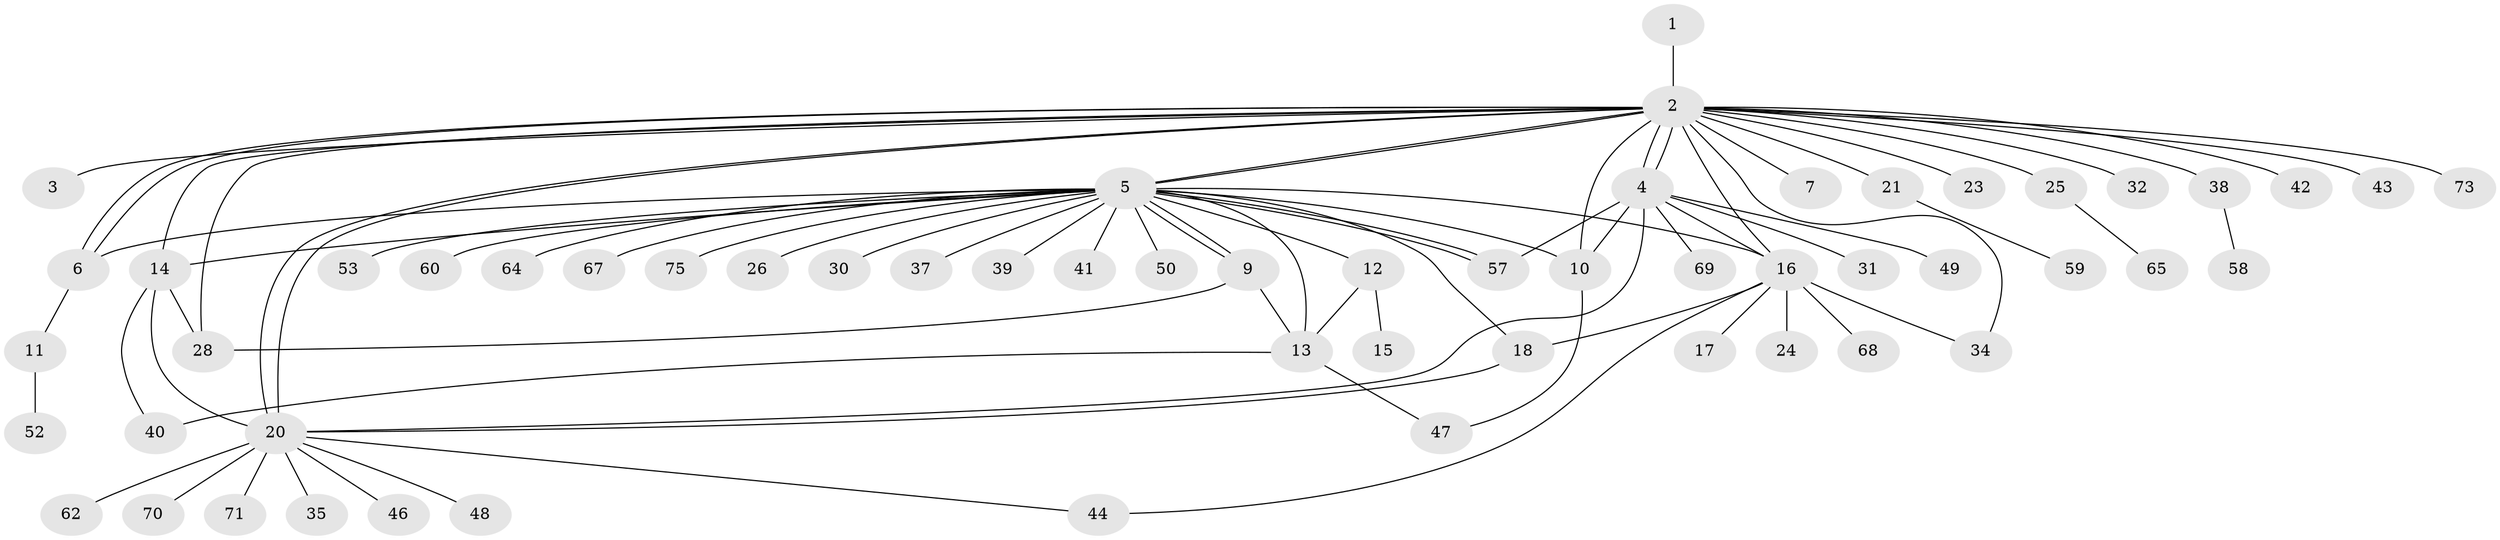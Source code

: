 // Generated by graph-tools (version 1.1) at 2025/23/03/03/25 07:23:54]
// undirected, 58 vertices, 82 edges
graph export_dot {
graph [start="1"]
  node [color=gray90,style=filled];
  1 [super="+56"];
  2 [super="+74"];
  3 [super="+61"];
  4 [super="+8"];
  5 [super="+22"];
  6;
  7;
  9;
  10 [super="+29"];
  11 [super="+55"];
  12;
  13 [super="+63"];
  14 [super="+27"];
  15 [super="+19"];
  16 [super="+66"];
  17;
  18 [super="+45"];
  20 [super="+36"];
  21;
  23 [super="+33"];
  24;
  25;
  26;
  28 [super="+54"];
  30;
  31;
  32;
  34;
  35;
  37;
  38;
  39;
  40;
  41;
  42;
  43;
  44 [super="+51"];
  46;
  47;
  48;
  49;
  50;
  52;
  53;
  57;
  58;
  59;
  60;
  62;
  64;
  65;
  67 [super="+72"];
  68;
  69;
  70;
  71;
  73;
  75;
  1 -- 2;
  2 -- 3;
  2 -- 4;
  2 -- 4;
  2 -- 5;
  2 -- 5;
  2 -- 6;
  2 -- 6;
  2 -- 7;
  2 -- 10;
  2 -- 14;
  2 -- 16;
  2 -- 20 [weight=2];
  2 -- 20;
  2 -- 21;
  2 -- 23 [weight=2];
  2 -- 25;
  2 -- 32;
  2 -- 34;
  2 -- 38;
  2 -- 42;
  2 -- 43 [weight=2];
  2 -- 73;
  2 -- 28;
  4 -- 10;
  4 -- 20;
  4 -- 31;
  4 -- 49;
  4 -- 69;
  4 -- 16;
  4 -- 57;
  5 -- 6;
  5 -- 9;
  5 -- 9;
  5 -- 10;
  5 -- 12;
  5 -- 16;
  5 -- 18;
  5 -- 26;
  5 -- 37;
  5 -- 39;
  5 -- 41;
  5 -- 50;
  5 -- 53;
  5 -- 57;
  5 -- 57;
  5 -- 60;
  5 -- 64;
  5 -- 67;
  5 -- 75;
  5 -- 13;
  5 -- 14;
  5 -- 30;
  6 -- 11;
  9 -- 28;
  9 -- 13;
  10 -- 47;
  11 -- 52 [weight=2];
  12 -- 13;
  12 -- 15;
  13 -- 40;
  13 -- 47;
  14 -- 20;
  14 -- 40;
  14 -- 28;
  16 -- 17;
  16 -- 18;
  16 -- 24;
  16 -- 34;
  16 -- 68;
  16 -- 44;
  18 -- 20;
  20 -- 35;
  20 -- 44;
  20 -- 46;
  20 -- 62;
  20 -- 48;
  20 -- 70;
  20 -- 71;
  21 -- 59;
  25 -- 65;
  38 -- 58;
}
